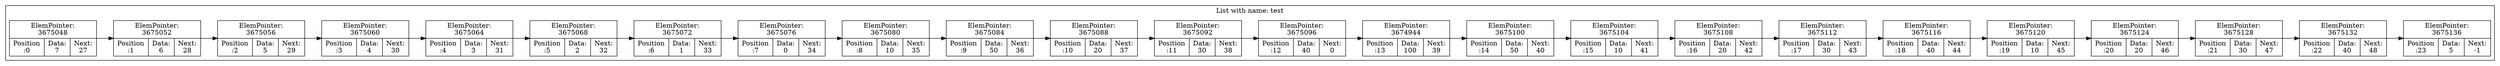 digraph G{
rankdir=LR;
subgraph clusterlist {
0 [shape=record, label="ElemPointer:\n3675048 | {Position\n:0 | Data:\n7 | Next:\n27}"];
0->1
1 [shape=record, label="ElemPointer:\n3675052 | {Position\n:1 | Data:\n6 | Next:\n28}"];
1->2
2 [shape=record, label="ElemPointer:\n3675056 | {Position\n:2 | Data:\n5 | Next:\n29}"];
2->3
3 [shape=record, label="ElemPointer:\n3675060 | {Position\n:3 | Data:\n4 | Next:\n30}"];
3->4
4 [shape=record, label="ElemPointer:\n3675064 | {Position\n:4 | Data:\n3 | Next:\n31}"];
4->5
5 [shape=record, label="ElemPointer:\n3675068 | {Position\n:5 | Data:\n2 | Next:\n32}"];
5->6
6 [shape=record, label="ElemPointer:\n3675072 | {Position\n:6 | Data:\n1 | Next:\n33}"];
6->7
7 [shape=record, label="ElemPointer:\n3675076 | {Position\n:7 | Data:\n0 | Next:\n34}"];
7->8
8 [shape=record, label="ElemPointer:\n3675080 | {Position\n:8 | Data:\n10 | Next:\n35}"];
8->9
9 [shape=record, label="ElemPointer:\n3675084 | {Position\n:9 | Data:\n50 | Next:\n36}"];
9->10
10 [shape=record, label="ElemPointer:\n3675088 | {Position\n:10 | Data:\n20 | Next:\n37}"];
10->11
11 [shape=record, label="ElemPointer:\n3675092 | {Position\n:11 | Data:\n30 | Next:\n38}"];
11->12
12 [shape=record, label="ElemPointer:\n3675096 | {Position\n:12 | Data:\n40 | Next:\n0}"];
12->13
13 [shape=record, label="ElemPointer:\n3674944 | {Position\n:13 | Data:\n100 | Next:\n39}"];
13->14
14 [shape=record, label="ElemPointer:\n3675100 | {Position\n:14 | Data:\n50 | Next:\n40}"];
14->15
15 [shape=record, label="ElemPointer:\n3675104 | {Position\n:15 | Data:\n10 | Next:\n41}"];
15->16
16 [shape=record, label="ElemPointer:\n3675108 | {Position\n:16 | Data:\n20 | Next:\n42}"];
16->17
17 [shape=record, label="ElemPointer:\n3675112 | {Position\n:17 | Data:\n30 | Next:\n43}"];
17->18
18 [shape=record, label="ElemPointer:\n3675116 | {Position\n:18 | Data:\n40 | Next:\n44}"];
18->19
19 [shape=record, label="ElemPointer:\n3675120 | {Position\n:19 | Data:\n10 | Next:\n45}"];
19->20
20 [shape=record, label="ElemPointer:\n3675124 | {Position\n:20 | Data:\n20 | Next:\n46}"];
20->21
21 [shape=record, label="ElemPointer:\n3675128 | {Position\n:21 | Data:\n30 | Next:\n47}"];
21->22
22 [shape=record, label="ElemPointer:\n3675132 | {Position\n:22 | Data:\n40 | Next:\n48}"];
22->23
23 [shape=record, label="ElemPointer:\n3675136 | {Position\n:23 | Data:\n5 | Next:\n-1}"];
label = "List with name: test"}
}
